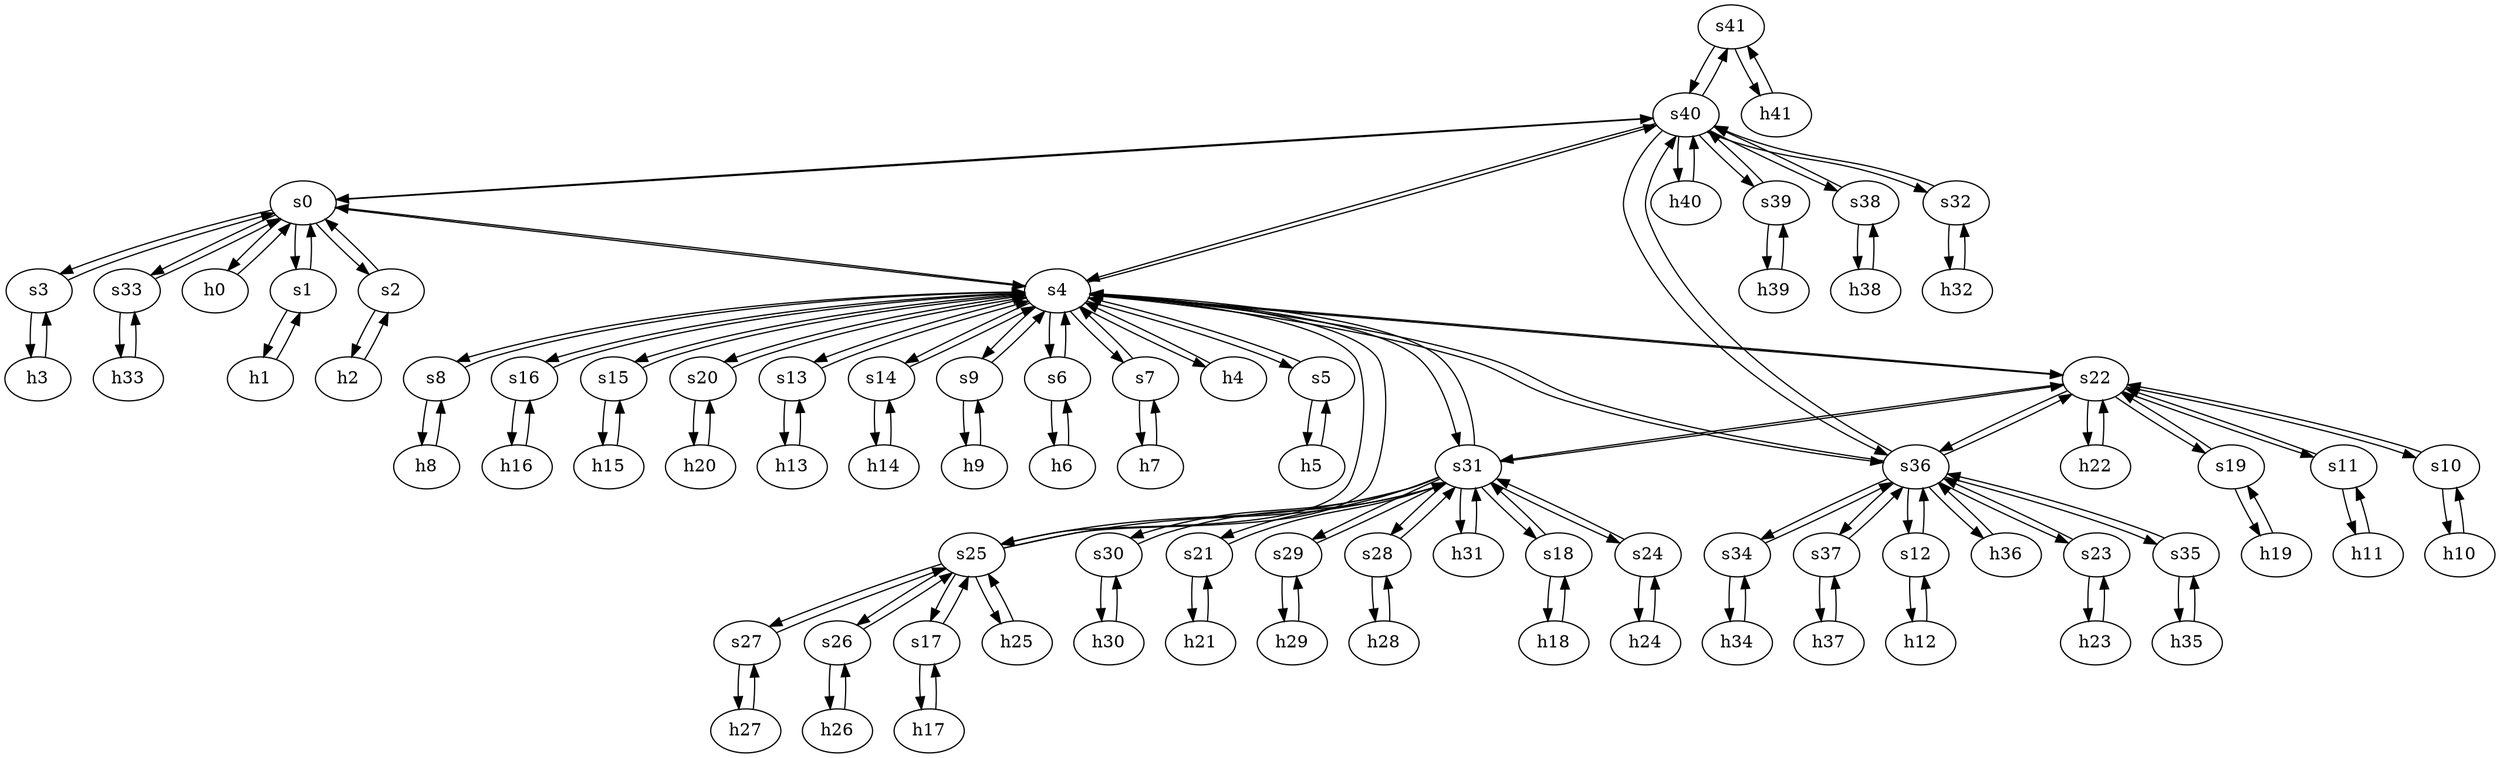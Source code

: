 strict digraph RoEduNet {
	s41	 [id=41,
		type=switch];
	s40	 [id=40,
		type=switch];
	s41 -> s40	 [capacity="1Gbps",
		cost=1,
		dst_port=8,
		src_port=2];
	h41	 [ip="111.0.41.41",
		mac="00:00:00:00:41:41",
		type=host];
	s41 -> h41	 [capacity="1Gbps",
		cost=1,
		dst_port=1,
		src_port=1];
	h8	 [ip="111.0.8.8",
		mac="00:00:00:00:8:8",
		type=host];
	s8	 [id=8,
		type=switch];
	h8 -> s8	 [capacity="1Gbps",
		cost=1,
		dst_port=1,
		src_port=1];
	h9	 [ip="111.0.9.9",
		mac="00:00:00:00:9:9",
		type=host];
	s9	 [id=9,
		type=switch];
	h9 -> s9	 [capacity="1Gbps",
		cost=1,
		dst_port=1,
		src_port=1];
	h26	 [ip="111.0.26.26",
		mac="00:00:00:00:26:26",
		type=host];
	s26	 [id=26,
		type=switch];
	h26 -> s26	 [capacity="1Gbps",
		cost=1,
		dst_port=1,
		src_port=1];
	h2	 [ip="111.0.2.2",
		mac="00:00:00:00:2:2",
		type=host];
	s2	 [id=2,
		type=switch];
	h2 -> s2	 [capacity="1Gbps",
		cost=1,
		dst_port=1,
		src_port=1];
	h3	 [ip="111.0.3.3",
		mac="00:00:00:00:3:3",
		type=host];
	s3	 [id=3,
		type=switch];
	h3 -> s3	 [capacity="1Gbps",
		cost=1,
		dst_port=1,
		src_port=1];
	h0	 [ip="111.0.0.0",
		mac="00:00:00:00:0:0",
		type=host];
	s0	 [id=0,
		type=switch];
	h0 -> s0	 [capacity="1Gbps",
		cost=1,
		dst_port=1,
		src_port=1];
	h1	 [ip="111.0.1.1",
		mac="00:00:00:00:1:1",
		type=host];
	s1	 [id=1,
		type=switch];
	h1 -> s1	 [capacity="1Gbps",
		cost=1,
		dst_port=1,
		src_port=1];
	h6	 [ip="111.0.6.6",
		mac="00:00:00:00:6:6",
		type=host];
	s6	 [id=6,
		type=switch];
	h6 -> s6	 [capacity="1Gbps",
		cost=1,
		dst_port=1,
		src_port=1];
	h7	 [ip="111.0.7.7",
		mac="00:00:00:00:7:7",
		type=host];
	s7	 [id=7,
		type=switch];
	h7 -> s7	 [capacity="1Gbps",
		cost=1,
		dst_port=1,
		src_port=1];
	h4	 [ip="111.0.4.4",
		mac="00:00:00:00:4:4",
		type=host];
	s4	 [id=4,
		type=switch];
	h4 -> s4	 [capacity="1Gbps",
		cost=1,
		dst_port=1,
		src_port=1];
	h5	 [ip="111.0.5.5",
		mac="00:00:00:00:5:5",
		type=host];
	s5	 [id=5,
		type=switch];
	h5 -> s5	 [capacity="1Gbps",
		cost=1,
		dst_port=1,
		src_port=1];
	h23	 [ip="111.0.23.23",
		mac="00:00:00:00:23:23",
		type=host];
	s23	 [id=23,
		type=switch];
	h23 -> s23	 [capacity="1Gbps",
		cost=1,
		dst_port=1,
		src_port=1];
	h41 -> s41	 [capacity="1Gbps",
		cost=1,
		dst_port=1,
		src_port=1];
	h40	 [ip="111.0.40.40",
		mac="00:00:00:00:40:40",
		type=host];
	h40 -> s40	 [capacity="1Gbps",
		cost=1,
		dst_port=1,
		src_port=1];
	s39	 [id=39,
		type=switch];
	s39 -> s40	 [capacity="1Gbps",
		cost=1,
		dst_port=7,
		src_port=2];
	h39	 [ip="111.0.39.39",
		mac="00:00:00:00:39:39",
		type=host];
	s39 -> h39	 [capacity="1Gbps",
		cost=1,
		dst_port=1,
		src_port=1];
	h22	 [ip="111.0.22.22",
		mac="00:00:00:00:22:22",
		type=host];
	s22	 [id=22,
		type=switch];
	h22 -> s22	 [capacity="1Gbps",
		cost=1,
		dst_port=1,
		src_port=1];
	h21	 [ip="111.0.21.21",
		mac="00:00:00:00:21:21",
		type=host];
	s21	 [id=21,
		type=switch];
	h21 -> s21	 [capacity="1Gbps",
		cost=1,
		dst_port=1,
		src_port=1];
	s9 -> s4	 [capacity="1Gbps",
		cost=1,
		dst_port=9,
		src_port=2];
	s9 -> h9	 [capacity="1Gbps",
		cost=1,
		dst_port=1,
		src_port=1];
	s8 -> s4	 [capacity="1Gbps",
		cost=1,
		dst_port=8,
		src_port=2];
	s8 -> h8	 [capacity="1Gbps",
		cost=1,
		dst_port=1,
		src_port=1];
	h29	 [ip="111.0.29.29",
		mac="00:00:00:00:29:29",
		type=host];
	s29	 [id=29,
		type=switch];
	h29 -> s29	 [capacity="1Gbps",
		cost=1,
		dst_port=1,
		src_port=1];
	h28	 [ip="111.0.28.28",
		mac="00:00:00:00:28:28",
		type=host];
	s28	 [id=28,
		type=switch];
	h28 -> s28	 [capacity="1Gbps",
		cost=1,
		dst_port=1,
		src_port=1];
	s3 -> s0	 [capacity="1Gbps",
		cost=1,
		dst_port=4,
		src_port=2];
	s3 -> h3	 [capacity="1Gbps",
		cost=1,
		dst_port=1,
		src_port=1];
	s2 -> s0	 [capacity="1Gbps",
		cost=1,
		dst_port=3,
		src_port=2];
	s2 -> h2	 [capacity="1Gbps",
		cost=1,
		dst_port=1,
		src_port=1];
	s1 -> s0	 [capacity="1Gbps",
		cost=1,
		dst_port=2,
		src_port=2];
	s1 -> h1	 [capacity="1Gbps",
		cost=1,
		dst_port=1,
		src_port=1];
	s0 -> s4	 [capacity="1Gbps",
		cost=1,
		dst_port=3,
		src_port=6];
	s0 -> s3	 [capacity="1Gbps",
		cost=1,
		dst_port=2,
		src_port=4];
	s0 -> s2	 [capacity="1Gbps",
		cost=1,
		dst_port=2,
		src_port=3];
	s0 -> h0	 [capacity="1Gbps",
		cost=1,
		dst_port=1,
		src_port=1];
	s0 -> s1	 [capacity="1Gbps",
		cost=1,
		dst_port=2,
		src_port=2];
	s0 -> s40	 [capacity="1Gbps",
		cost=1,
		dst_port=2,
		src_port=8];
	s33	 [id=33,
		type=switch];
	s0 -> s33	 [capacity="1Gbps",
		cost=1,
		dst_port=2,
		src_port=7];
	s7 -> s4	 [capacity="1Gbps",
		cost=1,
		dst_port=7,
		src_port=2];
	s7 -> h7	 [capacity="1Gbps",
		cost=1,
		dst_port=1,
		src_port=1];
	s6 -> s4	 [capacity="1Gbps",
		cost=1,
		dst_port=6,
		src_port=2];
	s6 -> h6	 [capacity="1Gbps",
		cost=1,
		dst_port=1,
		src_port=1];
	s5 -> h5	 [capacity="1Gbps",
		cost=1,
		dst_port=1,
		src_port=1];
	s5 -> s4	 [capacity="1Gbps",
		cost=1,
		dst_port=5,
		src_port=2];
	s4 -> s5	 [capacity="1Gbps",
		cost=1,
		dst_port=2,
		src_port=5];
	s4 -> s0	 [capacity="1Gbps",
		cost=1,
		dst_port=6,
		src_port=3];
	s31	 [id=31,
		type=switch];
	s4 -> s31	 [capacity="1Gbps",
		cost=1,
		dst_port=3,
		src_port=21];
	s4 -> s8	 [capacity="1Gbps",
		cost=1,
		dst_port=2,
		src_port=8];
	s4 -> s6	 [capacity="1Gbps",
		cost=1,
		dst_port=2,
		src_port=6];
	s16	 [id=16,
		type=switch];
	s4 -> s16	 [capacity="1Gbps",
		cost=1,
		dst_port=2,
		src_port=13];
	s15	 [id=15,
		type=switch];
	s4 -> s15	 [capacity="1Gbps",
		cost=1,
		dst_port=2,
		src_port=12];
	s4 -> s40	 [capacity="1Gbps",
		cost=1,
		dst_port=3,
		src_port=14];
	s4 -> s7	 [capacity="1Gbps",
		cost=1,
		dst_port=2,
		src_port=7];
	s36	 [id=36,
		type=switch];
	s4 -> s36	 [capacity="1Gbps",
		cost=1,
		dst_port=2,
		src_port=4];
	s20	 [id=20,
		type=switch];
	s4 -> s20	 [capacity="1Gbps",
		cost=1,
		dst_port=3,
		src_port=16];
	s25	 [id=25,
		type=switch];
	s4 -> s25	 [capacity="1Gbps",
		cost=1,
		dst_port=2,
		src_port=19];
	s13	 [id=13,
		type=switch];
	s4 -> s13	 [capacity="1Gbps",
		cost=1,
		dst_port=2,
		src_port=10];
	s4 -> s22	 [capacity="1Gbps",
		cost=1,
		dst_port=3,
		src_port=18];
	s4 -> s9	 [capacity="1Gbps",
		cost=1,
		dst_port=2,
		src_port=9];
	s4 -> h4	 [capacity="1Gbps",
		cost=1,
		dst_port=1,
		src_port=1];
	s14	 [id=14,
		type=switch];
	s4 -> s14	 [capacity="1Gbps",
		cost=1,
		dst_port=2,
		src_port=11];
	s35	 [id=35,
		type=switch];
	s35 -> s36	 [capacity="1Gbps",
		cost=1,
		dst_port=7,
		src_port=2];
	h35	 [ip="111.0.35.35",
		mac="00:00:00:00:35:35",
		type=host];
	s35 -> h35	 [capacity="1Gbps",
		cost=1,
		dst_port=1,
		src_port=1];
	h20	 [ip="111.0.20.20",
		mac="00:00:00:00:20:20",
		type=host];
	h20 -> s20	 [capacity="1Gbps",
		cost=1,
		dst_port=1,
		src_port=1];
	s34	 [id=34,
		type=switch];
	h34	 [ip="111.0.34.34",
		mac="00:00:00:00:34:34",
		type=host];
	s34 -> h34	 [capacity="1Gbps",
		cost=1,
		dst_port=1,
		src_port=1];
	s34 -> s36	 [capacity="1Gbps",
		cost=1,
		dst_port=6,
		src_port=2];
	s40 -> s4	 [capacity="1Gbps",
		cost=1,
		dst_port=14,
		src_port=3];
	s40 -> s0	 [capacity="1Gbps",
		cost=1,
		dst_port=8,
		src_port=2];
	s40 -> s41	 [capacity="1Gbps",
		cost=1,
		dst_port=2,
		src_port=8];
	s40 -> s36	 [capacity="1Gbps",
		cost=1,
		dst_port=9,
		src_port=5];
	s40 -> s39	 [capacity="1Gbps",
		cost=1,
		dst_port=2,
		src_port=7];
	s38	 [id=38,
		type=switch];
	s40 -> s38	 [capacity="1Gbps",
		cost=1,
		dst_port=2,
		src_port=6];
	s40 -> h40	 [capacity="1Gbps",
		cost=1,
		dst_port=1,
		src_port=1];
	s32	 [id=32,
		type=switch];
	s40 -> s32	 [capacity="1Gbps",
		cost=1,
		dst_port=2,
		src_port=4];
	h31	 [ip="111.0.31.31",
		mac="00:00:00:00:31:31",
		type=host];
	h31 -> s31	 [capacity="1Gbps",
		cost=1,
		dst_port=1,
		src_port=1];
	s37	 [id=37,
		type=switch];
	s37 -> s36	 [capacity="1Gbps",
		cost=1,
		dst_port=8,
		src_port=2];
	h37	 [ip="111.0.37.37",
		mac="00:00:00:00:37:37",
		type=host];
	s37 -> h37	 [capacity="1Gbps",
		cost=1,
		dst_port=1,
		src_port=1];
	s31 -> s4	 [capacity="1Gbps",
		cost=1,
		dst_port=21,
		src_port=3];
	s18	 [id=18,
		type=switch];
	s31 -> s18	 [capacity="1Gbps",
		cost=1,
		dst_port=2,
		src_port=4];
	s31 -> s21	 [capacity="1Gbps",
		cost=1,
		dst_port=2,
		src_port=5];
	s31 -> s29	 [capacity="1Gbps",
		cost=1,
		dst_port=2,
		src_port=10];
	s24	 [id=24,
		type=switch];
	s31 -> s24	 [capacity="1Gbps",
		cost=1,
		dst_port=2,
		src_port=7];
	s31 -> s25	 [capacity="1Gbps",
		cost=1,
		dst_port=6,
		src_port=8];
	s30	 [id=30,
		type=switch];
	s31 -> s30	 [capacity="1Gbps",
		cost=1,
		dst_port=2,
		src_port=11];
	s31 -> s22	 [capacity="1Gbps",
		cost=1,
		dst_port=8,
		src_port=6];
	s31 -> s28	 [capacity="1Gbps",
		cost=1,
		dst_port=2,
		src_port=9];
	s31 -> h31	 [capacity="1Gbps",
		cost=1,
		dst_port=1,
		src_port=1];
	s19	 [id=19,
		type=switch];
	h19	 [ip="111.0.19.19",
		mac="00:00:00:00:19:19",
		type=host];
	s19 -> h19	 [capacity="1Gbps",
		cost=1,
		dst_port=1,
		src_port=1];
	s19 -> s22	 [capacity="1Gbps",
		cost=1,
		dst_port=6,
		src_port=2];
	s18 -> s31	 [capacity="1Gbps",
		cost=1,
		dst_port=4,
		src_port=2];
	h18	 [ip="111.0.18.18",
		mac="00:00:00:00:18:18",
		type=host];
	s18 -> h18	 [capacity="1Gbps",
		cost=1,
		dst_port=1,
		src_port=1];
	h37 -> s37	 [capacity="1Gbps",
		cost=1,
		dst_port=1,
		src_port=1];
	h38	 [ip="111.0.38.38",
		mac="00:00:00:00:38:38",
		type=host];
	s38 -> h38	 [capacity="1Gbps",
		cost=1,
		dst_port=1,
		src_port=1];
	s38 -> s40	 [capacity="1Gbps",
		cost=1,
		dst_port=6,
		src_port=2];
	s13 -> s4	 [capacity="1Gbps",
		cost=1,
		dst_port=10,
		src_port=2];
	h13	 [ip="111.0.13.13",
		mac="00:00:00:00:13:13",
		type=host];
	s13 -> h13	 [capacity="1Gbps",
		cost=1,
		dst_port=1,
		src_port=1];
	s12	 [id=12,
		type=switch];
	s12 -> s36	 [capacity="1Gbps",
		cost=1,
		dst_port=3,
		src_port=2];
	h12	 [ip="111.0.12.12",
		mac="00:00:00:00:12:12",
		type=host];
	s12 -> h12	 [capacity="1Gbps",
		cost=1,
		dst_port=1,
		src_port=1];
	s11	 [id=11,
		type=switch];
	h11	 [ip="111.0.11.11",
		mac="00:00:00:00:11:11",
		type=host];
	s11 -> h11	 [capacity="1Gbps",
		cost=1,
		dst_port=1,
		src_port=1];
	s11 -> s22	 [capacity="1Gbps",
		cost=1,
		dst_port=5,
		src_port=2];
	s10	 [id=10,
		type=switch];
	h10	 [ip="111.0.10.10",
		mac="00:00:00:00:10:10",
		type=host];
	s10 -> h10	 [capacity="1Gbps",
		cost=1,
		dst_port=1,
		src_port=1];
	s10 -> s22	 [capacity="1Gbps",
		cost=1,
		dst_port=4,
		src_port=2];
	s17	 [id=17,
		type=switch];
	h17	 [ip="111.0.17.17",
		mac="00:00:00:00:17:17",
		type=host];
	s17 -> h17	 [capacity="1Gbps",
		cost=1,
		dst_port=1,
		src_port=1];
	s17 -> s25	 [capacity="1Gbps",
		cost=1,
		dst_port=3,
		src_port=2];
	s16 -> s4	 [capacity="1Gbps",
		cost=1,
		dst_port=13,
		src_port=2];
	h16	 [ip="111.0.16.16",
		mac="00:00:00:00:16:16",
		type=host];
	s16 -> h16	 [capacity="1Gbps",
		cost=1,
		dst_port=1,
		src_port=1];
	s15 -> s4	 [capacity="1Gbps",
		cost=1,
		dst_port=12,
		src_port=2];
	h15	 [ip="111.0.15.15",
		mac="00:00:00:00:15:15",
		type=host];
	s15 -> h15	 [capacity="1Gbps",
		cost=1,
		dst_port=1,
		src_port=1];
	s14 -> s4	 [capacity="1Gbps",
		cost=1,
		dst_port=11,
		src_port=2];
	h14	 [ip="111.0.14.14",
		mac="00:00:00:00:14:14",
		type=host];
	s14 -> h14	 [capacity="1Gbps",
		cost=1,
		dst_port=1,
		src_port=1];
	h32	 [ip="111.0.32.32",
		mac="00:00:00:00:32:32",
		type=host];
	h32 -> s32	 [capacity="1Gbps",
		cost=1,
		dst_port=1,
		src_port=1];
	h33	 [ip="111.0.33.33",
		mac="00:00:00:00:33:33",
		type=host];
	h33 -> s33	 [capacity="1Gbps",
		cost=1,
		dst_port=1,
		src_port=1];
	h30	 [ip="111.0.30.30",
		mac="00:00:00:00:30:30",
		type=host];
	h30 -> s30	 [capacity="1Gbps",
		cost=1,
		dst_port=1,
		src_port=1];
	h25	 [ip="111.0.25.25",
		mac="00:00:00:00:25:25",
		type=host];
	h25 -> s25	 [capacity="1Gbps",
		cost=1,
		dst_port=1,
		src_port=1];
	h36	 [ip="111.0.36.36",
		mac="00:00:00:00:36:36",
		type=host];
	h36 -> s36	 [capacity="1Gbps",
		cost=1,
		dst_port=1,
		src_port=1];
	s33 -> s0	 [capacity="1Gbps",
		cost=1,
		dst_port=7,
		src_port=2];
	s33 -> h33	 [capacity="1Gbps",
		cost=1,
		dst_port=1,
		src_port=1];
	h34 -> s34	 [capacity="1Gbps",
		cost=1,
		dst_port=1,
		src_port=1];
	h35 -> s35	 [capacity="1Gbps",
		cost=1,
		dst_port=1,
		src_port=1];
	h38 -> s38	 [capacity="1Gbps",
		cost=1,
		dst_port=1,
		src_port=1];
	s32 -> s40	 [capacity="1Gbps",
		cost=1,
		dst_port=4,
		src_port=2];
	s32 -> h32	 [capacity="1Gbps",
		cost=1,
		dst_port=1,
		src_port=1];
	h39 -> s39	 [capacity="1Gbps",
		cost=1,
		dst_port=1,
		src_port=1];
	h18 -> s18	 [capacity="1Gbps",
		cost=1,
		dst_port=1,
		src_port=1];
	h19 -> s19	 [capacity="1Gbps",
		cost=1,
		dst_port=1,
		src_port=1];
	s30 -> s31	 [capacity="1Gbps",
		cost=1,
		dst_port=11,
		src_port=2];
	s30 -> h30	 [capacity="1Gbps",
		cost=1,
		dst_port=1,
		src_port=1];
	s25 -> s4	 [capacity="1Gbps",
		cost=1,
		dst_port=19,
		src_port=2];
	s25 -> s31	 [capacity="1Gbps",
		cost=1,
		dst_port=8,
		src_port=6];
	s25 -> h25	 [capacity="1Gbps",
		cost=1,
		dst_port=1,
		src_port=1];
	s27	 [id=27,
		type=switch];
	s25 -> s27	 [capacity="1Gbps",
		cost=1,
		dst_port=2,
		src_port=5];
	s25 -> s17	 [capacity="1Gbps",
		cost=1,
		dst_port=2,
		src_port=3];
	s25 -> s26	 [capacity="1Gbps",
		cost=1,
		dst_port=2,
		src_port=4];
	h10 -> s10	 [capacity="1Gbps",
		cost=1,
		dst_port=1,
		src_port=1];
	h11 -> s11	 [capacity="1Gbps",
		cost=1,
		dst_port=1,
		src_port=1];
	h12 -> s12	 [capacity="1Gbps",
		cost=1,
		dst_port=1,
		src_port=1];
	h13 -> s13	 [capacity="1Gbps",
		cost=1,
		dst_port=1,
		src_port=1];
	h14 -> s14	 [capacity="1Gbps",
		cost=1,
		dst_port=1,
		src_port=1];
	h15 -> s15	 [capacity="1Gbps",
		cost=1,
		dst_port=1,
		src_port=1];
	h16 -> s16	 [capacity="1Gbps",
		cost=1,
		dst_port=1,
		src_port=1];
	h17 -> s17	 [capacity="1Gbps",
		cost=1,
		dst_port=1,
		src_port=1];
	s22 -> s4	 [capacity="1Gbps",
		cost=1,
		dst_port=18,
		src_port=3];
	s22 -> h22	 [capacity="1Gbps",
		cost=1,
		dst_port=1,
		src_port=1];
	s22 -> s19	 [capacity="1Gbps",
		cost=1,
		dst_port=2,
		src_port=6];
	s22 -> s31	 [capacity="1Gbps",
		cost=1,
		dst_port=6,
		src_port=8];
	s22 -> s10	 [capacity="1Gbps",
		cost=1,
		dst_port=2,
		src_port=4];
	s22 -> s36	 [capacity="1Gbps",
		cost=1,
		dst_port=4,
		src_port=7];
	s22 -> s11	 [capacity="1Gbps",
		cost=1,
		dst_port=2,
		src_port=5];
	s23 -> s36	 [capacity="1Gbps",
		cost=1,
		dst_port=5,
		src_port=2];
	s23 -> h23	 [capacity="1Gbps",
		cost=1,
		dst_port=1,
		src_port=1];
	s20 -> s4	 [capacity="1Gbps",
		cost=1,
		dst_port=16,
		src_port=3];
	s20 -> h20	 [capacity="1Gbps",
		cost=1,
		dst_port=1,
		src_port=1];
	s21 -> h21	 [capacity="1Gbps",
		cost=1,
		dst_port=1,
		src_port=1];
	s21 -> s31	 [capacity="1Gbps",
		cost=1,
		dst_port=5,
		src_port=2];
	s26 -> s25	 [capacity="1Gbps",
		cost=1,
		dst_port=4,
		src_port=2];
	s26 -> h26	 [capacity="1Gbps",
		cost=1,
		dst_port=1,
		src_port=1];
	s27 -> s25	 [capacity="1Gbps",
		cost=1,
		dst_port=5,
		src_port=2];
	h27	 [ip="111.0.27.27",
		mac="00:00:00:00:27:27",
		type=host];
	s27 -> h27	 [capacity="1Gbps",
		cost=1,
		dst_port=1,
		src_port=1];
	s24 -> s31	 [capacity="1Gbps",
		cost=1,
		dst_port=7,
		src_port=2];
	h24	 [ip="111.0.24.24",
		mac="00:00:00:00:24:24",
		type=host];
	s24 -> h24	 [capacity="1Gbps",
		cost=1,
		dst_port=1,
		src_port=1];
	h24 -> s24	 [capacity="1Gbps",
		cost=1,
		dst_port=1,
		src_port=1];
	s28 -> s31	 [capacity="1Gbps",
		cost=1,
		dst_port=9,
		src_port=2];
	s28 -> h28	 [capacity="1Gbps",
		cost=1,
		dst_port=1,
		src_port=1];
	s29 -> s31	 [capacity="1Gbps",
		cost=1,
		dst_port=10,
		src_port=2];
	s29 -> h29	 [capacity="1Gbps",
		cost=1,
		dst_port=1,
		src_port=1];
	h27 -> s27	 [capacity="1Gbps",
		cost=1,
		dst_port=1,
		src_port=1];
	s36 -> s4	 [capacity="1Gbps",
		cost=1,
		dst_port=4,
		src_port=2];
	s36 -> s35	 [capacity="1Gbps",
		cost=1,
		dst_port=2,
		src_port=7];
	s36 -> s34	 [capacity="1Gbps",
		cost=1,
		dst_port=2,
		src_port=6];
	s36 -> s37	 [capacity="1Gbps",
		cost=1,
		dst_port=2,
		src_port=8];
	s36 -> s40	 [capacity="1Gbps",
		cost=1,
		dst_port=5,
		src_port=9];
	s36 -> s23	 [capacity="1Gbps",
		cost=1,
		dst_port=2,
		src_port=5];
	s36 -> h36	 [capacity="1Gbps",
		cost=1,
		dst_port=1,
		src_port=1];
	s36 -> s12	 [capacity="1Gbps",
		cost=1,
		dst_port=2,
		src_port=3];
	s36 -> s22	 [capacity="1Gbps",
		cost=1,
		dst_port=7,
		src_port=4];
}
